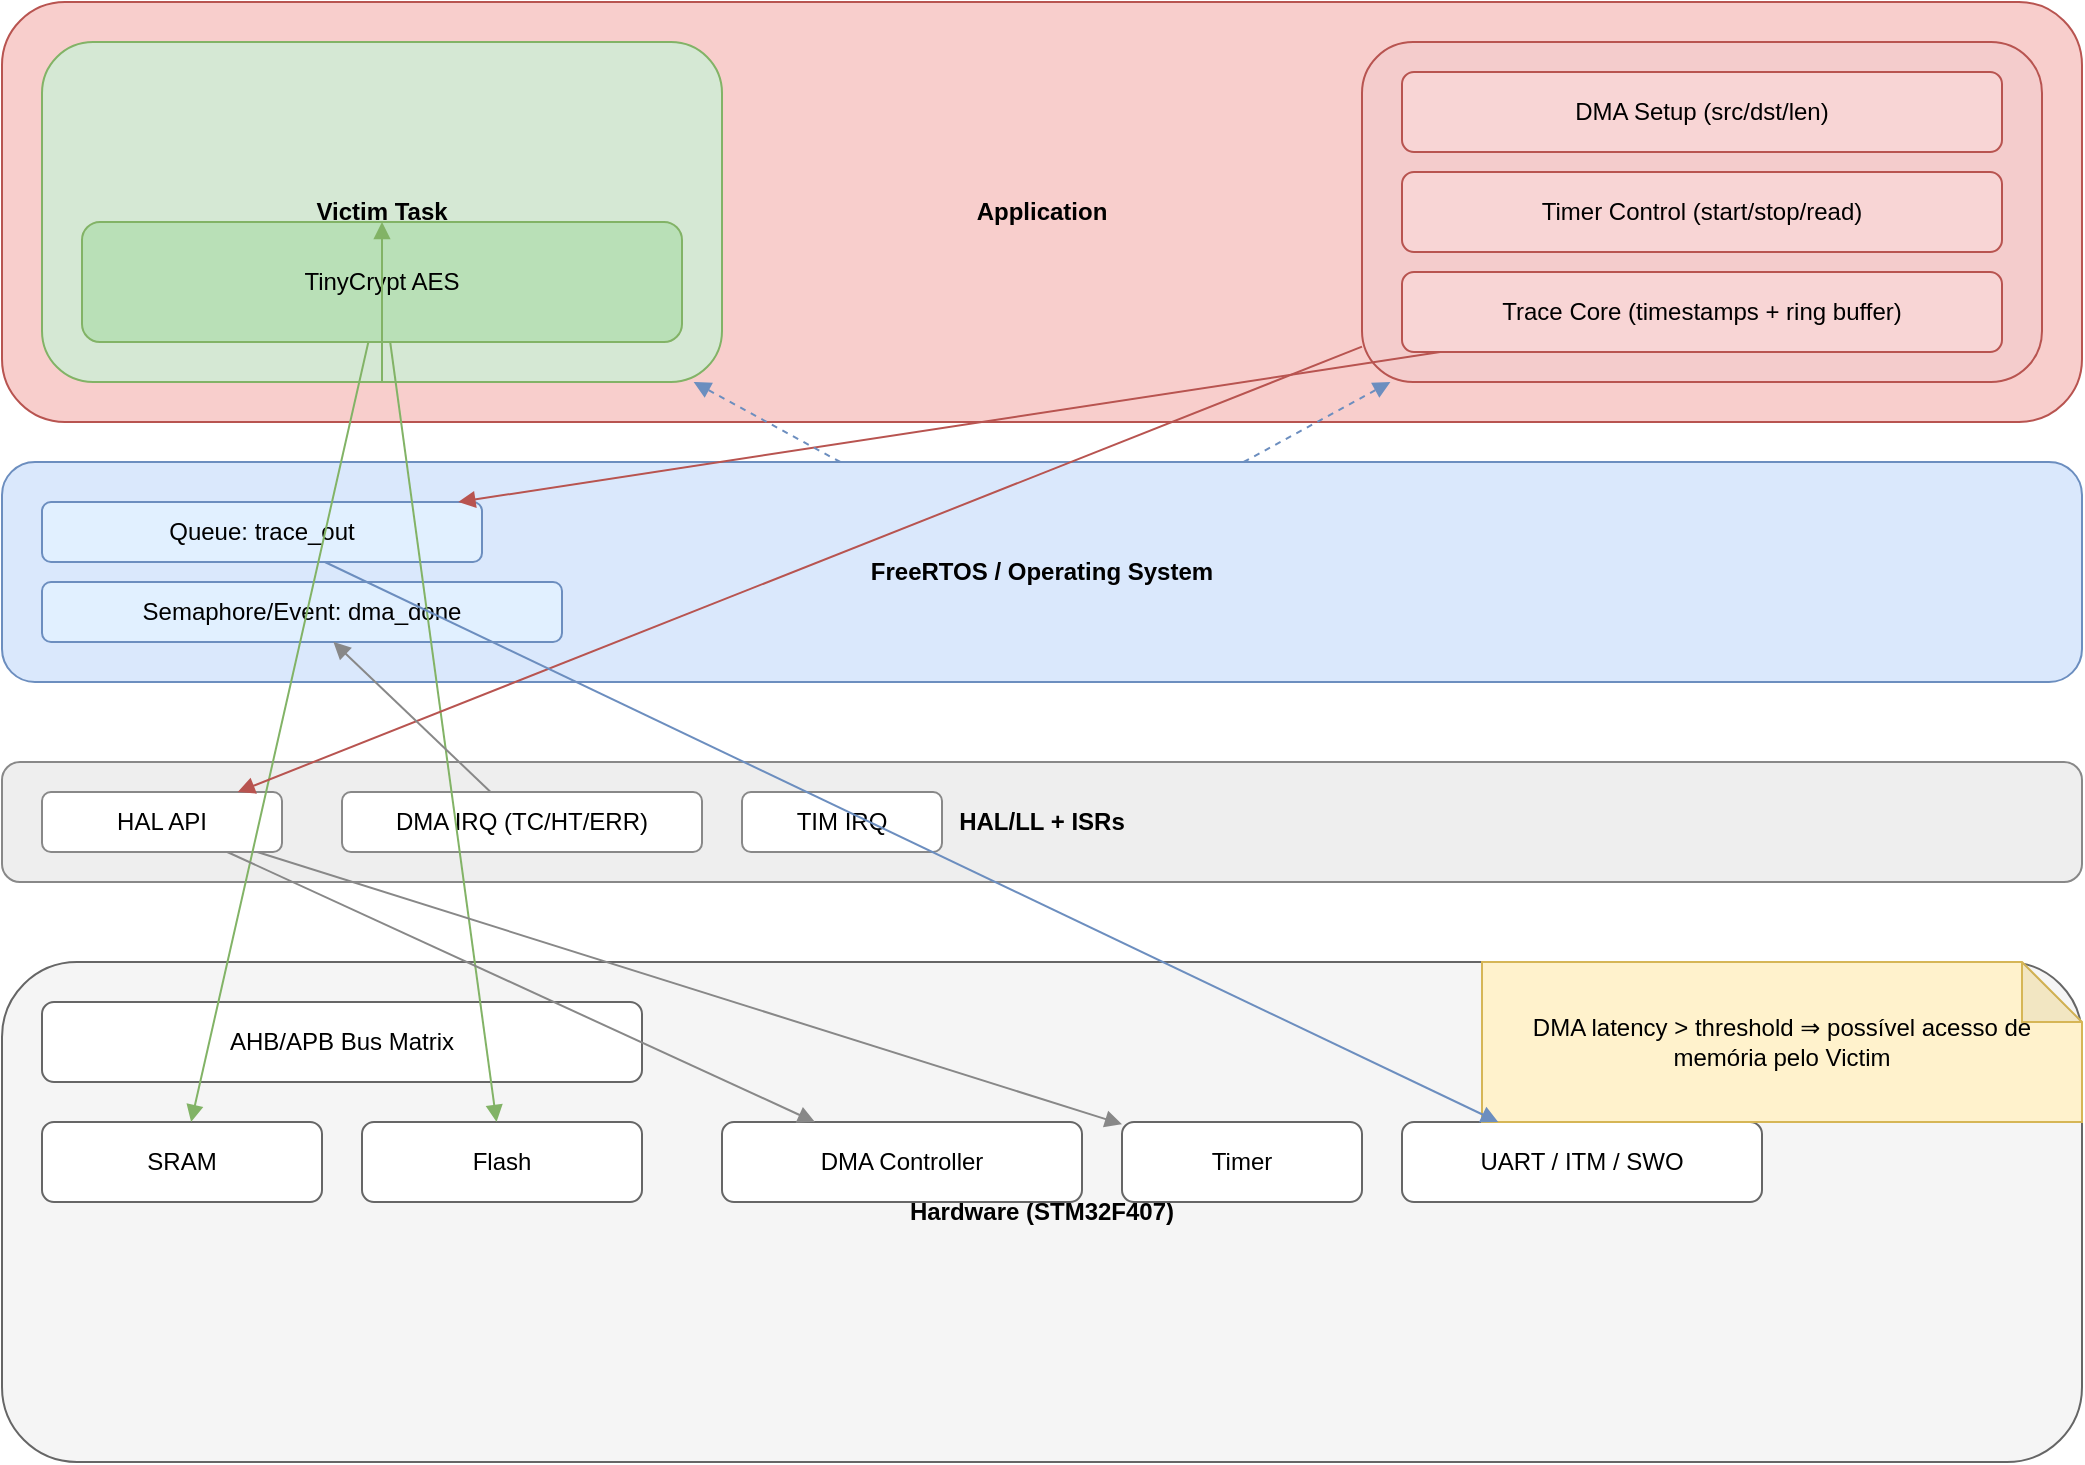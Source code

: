 <mxfile version="28.0.6">
  <diagram id="layered-arch" name="Architecture (Layered)">
    <mxGraphModel dx="2000" dy="1203" grid="1" gridSize="10" guides="1" tooltips="1" connect="1" arrows="1" fold="1" page="1" pageScale="1" pageWidth="1920" pageHeight="1080" math="0" shadow="0">
      <root>
        <mxCell id="0" />
        <mxCell id="1" parent="0" />
        <mxCell id="app" value="Application" style="rounded=1;whiteSpace=wrap;html=1;fontStyle=1;fillColor=#f8cecc;strokeColor=#b85450;" parent="1" vertex="1">
          <mxGeometry x="40" y="40" width="1040" height="210" as="geometry" />
        </mxCell>
        <mxCell id="victim" value="Victim Task" style="rounded=1;whiteSpace=wrap;html=1;fillColor=#d5e8d4;strokeColor=#82b366;fontStyle=1;" parent="app" vertex="1">
          <mxGeometry x="20" y="20" width="340" height="170" as="geometry" />
        </mxCell>
        <mxCell id="tinycrypt" value="TinyCrypt AES" style="rounded=1;whiteSpace=wrap;html=1;fillColor=#b9e0b7;strokeColor=#82b366;" parent="victim" vertex="1">
          <mxGeometry x="20" y="90" width="300" height="60" as="geometry" />
        </mxCell>
        <mxCell id="spy" value="Spy Task" style="rounded=1;whiteSpace=wrap;html=1;fillColor=#f4cccc;strokeColor=#b85450;fontStyle=1;" parent="app" vertex="1">
          <mxGeometry x="680" y="20" width="340" height="170" as="geometry" />
        </mxCell>
        <mxCell id="dmaSetup" value="DMA Setup (src/dst/len)" style="rounded=1;whiteSpace=wrap;html=1;fillColor=#f8d5d5;strokeColor=#b85450;" parent="spy" vertex="1">
          <mxGeometry x="20" y="15" width="300" height="40" as="geometry" />
        </mxCell>
        <mxCell id="timerCtl" value="Timer Control (start/stop/read)" style="rounded=1;whiteSpace=wrap;html=1;fillColor=#f8d5d5;strokeColor=#b85450;" parent="spy" vertex="1">
          <mxGeometry x="20" y="65" width="300" height="40" as="geometry" />
        </mxCell>
        <mxCell id="traceCore" value="Trace Core (timestamps + ring buffer)" style="rounded=1;whiteSpace=wrap;html=1;fillColor=#f8d5d5;strokeColor=#b85450;" parent="spy" vertex="1">
          <mxGeometry x="20" y="115" width="300" height="40" as="geometry" />
        </mxCell>
        <mxCell id="rtos" value="FreeRTOS / Operating System" style="rounded=1;whiteSpace=wrap;html=1;fontStyle=1;fillColor=#dae8fc;strokeColor=#6c8ebf;" parent="1" vertex="1">
          <mxGeometry x="40" y="270" width="1040" height="110" as="geometry" />
        </mxCell>
        <mxCell id="rtosQueue" value="Queue: trace_out" style="rounded=1;whiteSpace=wrap;html=1;fillColor=#e1f0ff;strokeColor=#6c8ebf;" parent="rtos" vertex="1">
          <mxGeometry x="20" y="20" width="220" height="30" as="geometry" />
        </mxCell>
        <mxCell id="rtosSem" value="Semaphore/Event: dma_done" style="rounded=1;whiteSpace=wrap;html=1;fillColor=#e1f0ff;strokeColor=#6c8ebf;" parent="rtos" vertex="1">
          <mxGeometry x="20" y="60" width="260" height="30" as="geometry" />
        </mxCell>
        <mxCell id="hal" value="HAL/LL + ISRs" style="rounded=1;whiteSpace=wrap;html=1;fontStyle=1;fillColor=#eeeeee;strokeColor=#888888;" parent="1" vertex="1">
          <mxGeometry x="40" y="420" width="1040" height="60" as="geometry" />
        </mxCell>
        <mxCell id="halApi" value="HAL API" style="rounded=1;whiteSpace=wrap;html=1;fillColor=#ffffff;strokeColor=#888888;" parent="hal" vertex="1">
          <mxGeometry x="20" y="15" width="120" height="30" as="geometry" />
        </mxCell>
        <mxCell id="dmaIrq" value="DMA IRQ (TC/HT/ERR)" style="rounded=1;whiteSpace=wrap;html=1;fillColor=#ffffff;strokeColor=#888888;" parent="hal" vertex="1">
          <mxGeometry x="170" y="15" width="180" height="30" as="geometry" />
        </mxCell>
        <mxCell id="timIrq" value="TIM IRQ" style="rounded=1;whiteSpace=wrap;html=1;fillColor=#ffffff;strokeColor=#888888;" parent="hal" vertex="1">
          <mxGeometry x="370" y="15" width="100" height="30" as="geometry" />
        </mxCell>
        <mxCell id="hw" value="Hardware (STM32F407)" style="rounded=1;whiteSpace=wrap;html=1;fontStyle=1;fillColor=#f5f5f5;strokeColor=#666666;" parent="1" vertex="1">
          <mxGeometry x="40" y="520" width="1040" height="250" as="geometry" />
        </mxCell>
        <mxCell id="bus" value="AHB/APB Bus Matrix" style="rounded=1;whiteSpace=wrap;html=1;fillColor=#ffffff;strokeColor=#666666;" parent="hw" vertex="1">
          <mxGeometry x="20" y="20" width="300" height="40" as="geometry" />
        </mxCell>
        <mxCell id="sram" value="SRAM" style="rounded=1;whiteSpace=wrap;html=1;fillColor=#ffffff;strokeColor=#666666;" parent="hw" vertex="1">
          <mxGeometry x="20" y="80" width="140" height="40" as="geometry" />
        </mxCell>
        <mxCell id="flash" value="Flash" style="rounded=1;whiteSpace=wrap;html=1;fillColor=#ffffff;strokeColor=#666666;" parent="hw" vertex="1">
          <mxGeometry x="180" y="80" width="140" height="40" as="geometry" />
        </mxCell>
        <mxCell id="dmaCtrl" value="DMA Controller" style="rounded=1;whiteSpace=wrap;html=1;fillColor=#ffffff;strokeColor=#666666;" parent="hw" vertex="1">
          <mxGeometry x="360" y="80" width="180" height="40" as="geometry" />
        </mxCell>
        <mxCell id="timer" value="Timer" style="rounded=1;whiteSpace=wrap;html=1;fillColor=#ffffff;strokeColor=#666666;" parent="hw" vertex="1">
          <mxGeometry x="560" y="80" width="120" height="40" as="geometry" />
        </mxCell>
        <mxCell id="uart" value="UART / ITM / SWO" style="rounded=1;whiteSpace=wrap;html=1;fillColor=#ffffff;strokeColor=#666666;" parent="hw" vertex="1">
          <mxGeometry x="700" y="80" width="180" height="40" as="geometry" />
        </mxCell>
        <mxCell id="note1" value="DMA latency &gt; threshold ⇒ possível acesso de memória pelo Victim" style="shape=note;whiteSpace=wrap;html=1;backgroundOutline=1;darkOpacity=0.05;fillColor=#fff2cc;strokeColor=#d6b656;" parent="hw" vertex="1">
          <mxGeometry x="740" width="300" height="80" as="geometry" />
        </mxCell>
        <mxCell id="eVictimTiny" style="endArrow=block;endFill=1;strokeColor=#82b366;" parent="1" source="victim" target="tinycrypt" edge="1">
          <mxGeometry relative="1" as="geometry" />
        </mxCell>
        <mxCell id="eTinyToSRAM" style="endArrow=block;endFill=1;dashed=0;strokeColor=#82b366;" parent="1" source="tinycrypt" target="sram" edge="1">
          <mxGeometry relative="1" as="geometry" />
        </mxCell>
        <mxCell id="eTinyToFlash" style="endArrow=block;endFill=1;dashed=0;strokeColor=#82b366;" parent="1" source="tinycrypt" target="flash" edge="1">
          <mxGeometry relative="1" as="geometry" />
        </mxCell>
        <mxCell id="eSpyToHAL" style="endArrow=block;endFill=1;strokeColor=#b85450;" parent="1" source="spy" target="halApi" edge="1">
          <mxGeometry relative="1" as="geometry" />
        </mxCell>
        <mxCell id="eHALtoDMA" style="endArrow=block;endFill=1;strokeColor=#888888;" parent="1" source="halApi" target="dmaCtrl" edge="1">
          <mxGeometry relative="1" as="geometry" />
        </mxCell>
        <mxCell id="eHALtoTIM" style="endArrow=block;endFill=1;strokeColor=#888888;" parent="1" source="halApi" target="timer" edge="1">
          <mxGeometry relative="1" as="geometry" />
        </mxCell>
        <mxCell id="eDMAIRQtoRTOS" style="endArrow=block;endFill=1;strokeColor=#888888;" parent="1" source="dmaIrq" target="rtosSem" edge="1">
          <mxGeometry relative="1" as="geometry" />
        </mxCell>
        <mxCell id="eTraceToQueue" style="endArrow=block;endFill=1;strokeColor=#b85450;" parent="1" source="traceCore" target="rtosQueue" edge="1">
          <mxGeometry relative="1" as="geometry" />
        </mxCell>
        <mxCell id="eQueueToUART" style="endArrow=block;endFill=1;strokeColor=#6c8ebf;" parent="1" source="rtosQueue" target="uart" edge="1">
          <mxGeometry relative="1" as="geometry" />
        </mxCell>
        <mxCell id="eRTOSManageVictim" style="endArrow=block;endFill=1;dashed=1;strokeColor=#6c8ebf;" parent="1" source="rtos" target="victim" edge="1">
          <mxGeometry relative="1" as="geometry" />
        </mxCell>
        <mxCell id="eRTOSManageSpy" style="endArrow=block;endFill=1;dashed=1;strokeColor=#6c8ebf;" parent="1" source="rtos" target="spy" edge="1">
          <mxGeometry relative="1" as="geometry" />
        </mxCell>
      </root>
    </mxGraphModel>
  </diagram>
</mxfile>

